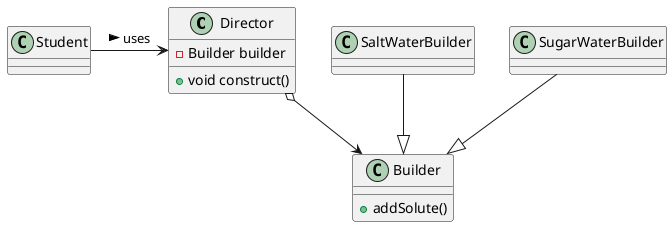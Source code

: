 @startuml experiment.class

Director o--> Builder
SaltWaterBuilder --|> Builder
SugarWaterBuilder --|> Builder
Student -> Director : uses >

class Director {
    - Builder builder
    + void construct()
}

class Builder {
    + addSolute()
}

@enduml